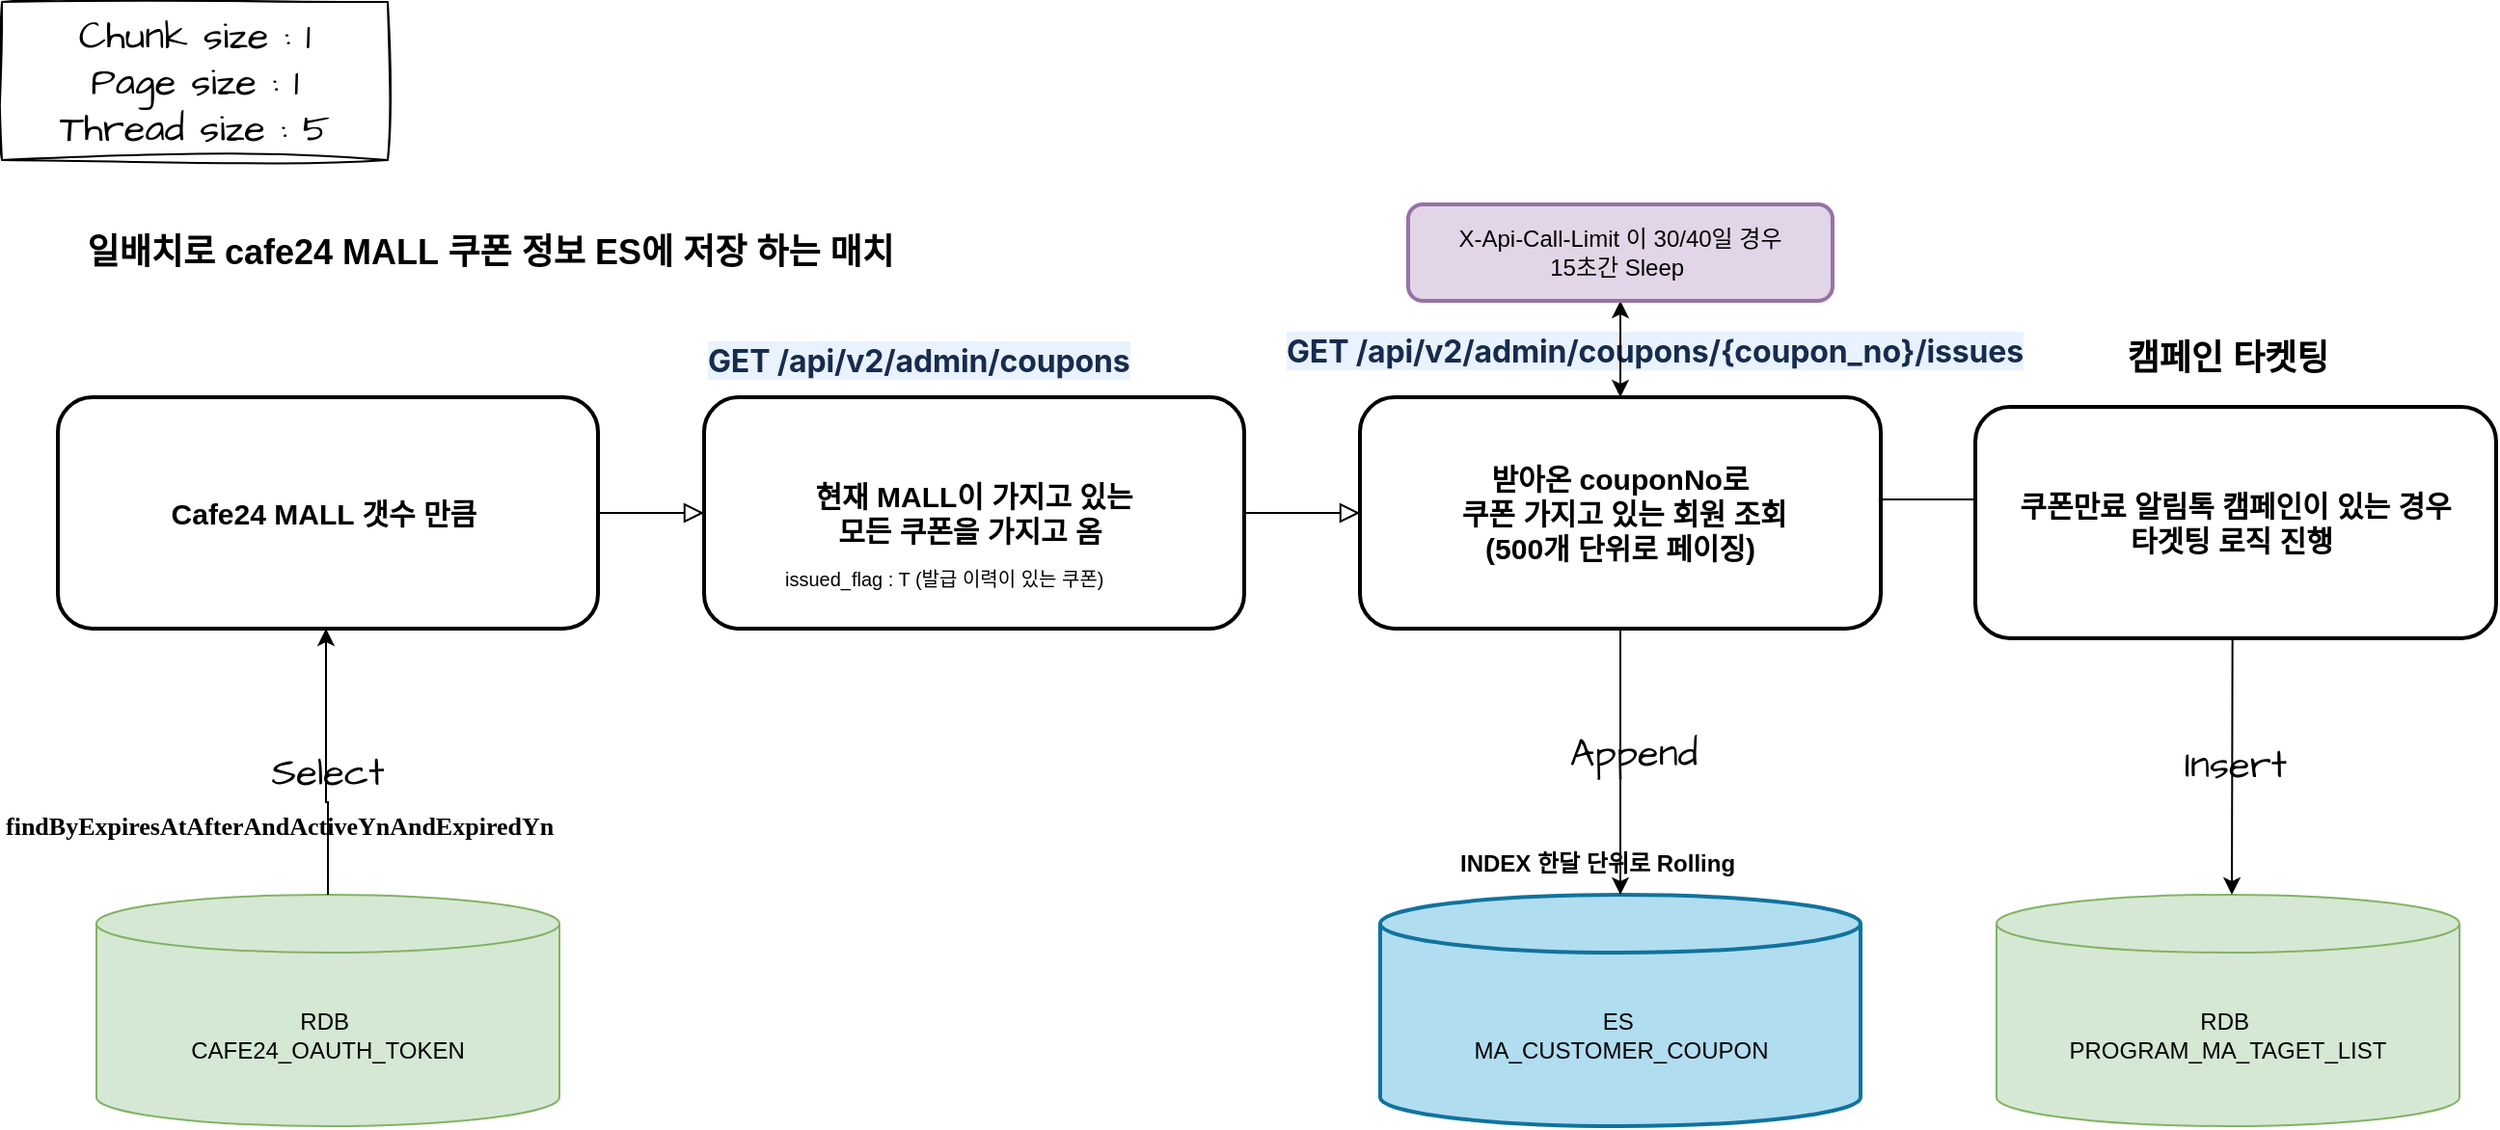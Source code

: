 <mxfile version="24.2.5" type="github">
  <diagram name="페이지-1" id="L76KYFS6m3szZcxJ2I_A">
    <mxGraphModel dx="1687" dy="2077" grid="1" gridSize="10" guides="1" tooltips="1" connect="1" arrows="1" fold="1" page="1" pageScale="1" pageWidth="827" pageHeight="1169" math="0" shadow="0">
      <root>
        <mxCell id="0" />
        <mxCell id="1" parent="0" />
        <mxCell id="_0Sq9OXk9K78qEpdIgP7-29" value="" style="rounded=0;html=1;jettySize=auto;orthogonalLoop=1;fontSize=11;endArrow=block;endFill=0;endSize=8;strokeWidth=1;shadow=0;labelBackgroundColor=none;edgeStyle=orthogonalEdgeStyle;fontColor=default;exitX=1;exitY=0.5;exitDx=0;exitDy=0;entryX=0;entryY=0.5;entryDx=0;entryDy=0;" edge="1" parent="1" source="_0Sq9OXk9K78qEpdIgP7-30" target="_0Sq9OXk9K78qEpdIgP7-32">
          <mxGeometry relative="1" as="geometry">
            <mxPoint x="744" y="-902" as="targetPoint" />
            <mxPoint x="654" y="-935" as="sourcePoint" />
          </mxGeometry>
        </mxCell>
        <mxCell id="_0Sq9OXk9K78qEpdIgP7-30" value="&lt;b style=&quot;font-size: 15px;&quot;&gt;현재 MALL이 가지고 있는 &lt;br style=&quot;font-size: 15px;&quot;&gt;모든 쿠폰을 가지고 옴&amp;nbsp;&lt;/b&gt;" style="rounded=1;whiteSpace=wrap;html=1;fontSize=15;glass=0;strokeWidth=2;shadow=0;labelBackgroundColor=none;" vertex="1" parent="1">
          <mxGeometry x="414" y="-945" width="280" height="120" as="geometry" />
        </mxCell>
        <mxCell id="_0Sq9OXk9K78qEpdIgP7-31" value="" style="edgeStyle=orthogonalEdgeStyle;rounded=0;orthogonalLoop=1;jettySize=auto;html=1;" edge="1" parent="1" source="_0Sq9OXk9K78qEpdIgP7-32" target="_0Sq9OXk9K78qEpdIgP7-47">
          <mxGeometry relative="1" as="geometry" />
        </mxCell>
        <mxCell id="_0Sq9OXk9K78qEpdIgP7-32" value="&lt;b style=&quot;font-size: 15px;&quot;&gt;받아온 couponNo로&lt;br style=&quot;font-size: 15px;&quot;&gt;&amp;nbsp;쿠폰 가지고 있는 회원 조회&lt;br style=&quot;font-size: 15px;&quot;&gt;&amp;nbsp;(500개 단위로 페이징)&amp;nbsp;&lt;/b&gt;" style="rounded=1;whiteSpace=wrap;html=1;fontSize=15;glass=0;strokeWidth=2;shadow=0;labelBackgroundColor=none;" vertex="1" parent="1">
          <mxGeometry x="754" y="-945" width="270" height="120" as="geometry" />
        </mxCell>
        <mxCell id="_0Sq9OXk9K78qEpdIgP7-33" value="&lt;strong data-renderer-mark=&quot;true&quot; style=&quot;color: rgb(23, 43, 77); font-family: -apple-system, BlinkMacSystemFont, &amp;quot;Segoe UI&amp;quot;, Roboto, Oxygen, Ubuntu, &amp;quot;Fira Sans&amp;quot;, &amp;quot;Droid Sans&amp;quot;, &amp;quot;Helvetica Neue&amp;quot;, sans-serif; font-size: 16px; font-style: normal; font-variant-ligatures: normal; font-variant-caps: normal; letter-spacing: -0.08px; orphans: 2; text-align: start; text-indent: 0px; text-transform: none; widows: 2; word-spacing: 0px; -webkit-text-stroke-width: 0px; background-color: rgb(233, 242, 255); text-decoration-thickness: initial; text-decoration-style: initial; text-decoration-color: initial;&quot;&gt;GET /api/v2/admin/coupons/{coupon_no}/issues&lt;/strong&gt;" style="text;whiteSpace=wrap;html=1;" vertex="1" parent="1">
          <mxGeometry x="714" y="-985" width="400" height="50" as="geometry" />
        </mxCell>
        <mxCell id="_0Sq9OXk9K78qEpdIgP7-34" value="&lt;strong data-renderer-mark=&quot;true&quot; style=&quot;color: rgb(23, 43, 77); font-family: -apple-system, BlinkMacSystemFont, &amp;quot;Segoe UI&amp;quot;, Roboto, Oxygen, Ubuntu, &amp;quot;Fira Sans&amp;quot;, &amp;quot;Droid Sans&amp;quot;, &amp;quot;Helvetica Neue&amp;quot;, sans-serif; font-size: 16px; font-style: normal; font-variant-ligatures: normal; font-variant-caps: normal; letter-spacing: -0.08px; orphans: 2; text-align: start; text-indent: 0px; text-transform: none; widows: 2; word-spacing: 0px; -webkit-text-stroke-width: 0px; background-color: rgb(233, 242, 255); text-decoration-thickness: initial; text-decoration-style: initial; text-decoration-color: initial;&quot;&gt;GET /api/v2/admin/coupons&lt;/strong&gt;" style="text;whiteSpace=wrap;html=1;" vertex="1" parent="1">
          <mxGeometry x="414" y="-980" width="240" height="40" as="geometry" />
        </mxCell>
        <mxCell id="_0Sq9OXk9K78qEpdIgP7-35" value="ES&amp;nbsp;&lt;br&gt;MA_CUSTOMER_COUPON" style="shape=cylinder3;whiteSpace=wrap;html=1;boundedLbl=1;backgroundOutline=1;size=15;strokeWidth=2;labelBackgroundColor=none;fillColor=#b1ddf0;strokeColor=#10739e;" vertex="1" parent="1">
          <mxGeometry x="764.5" y="-687" width="249" height="120" as="geometry" />
        </mxCell>
        <mxCell id="_0Sq9OXk9K78qEpdIgP7-36" value="&lt;b style=&quot;font-size: 15px;&quot;&gt;Cafe24 MALL 갯수 만큼&amp;nbsp;&lt;/b&gt;" style="rounded=1;whiteSpace=wrap;html=1;fontSize=15;glass=0;strokeWidth=2;shadow=0;labelBackgroundColor=none;" vertex="1" parent="1">
          <mxGeometry x="79" y="-945" width="280" height="120" as="geometry" />
        </mxCell>
        <mxCell id="_0Sq9OXk9K78qEpdIgP7-37" value="" style="rounded=0;html=1;jettySize=auto;orthogonalLoop=1;fontSize=11;endArrow=block;endFill=0;endSize=8;strokeWidth=1;shadow=0;labelBackgroundColor=none;edgeStyle=orthogonalEdgeStyle;fontColor=default;exitX=1;exitY=0.5;exitDx=0;exitDy=0;entryX=0;entryY=0.5;entryDx=0;entryDy=0;" edge="1" parent="1" source="_0Sq9OXk9K78qEpdIgP7-36" target="_0Sq9OXk9K78qEpdIgP7-30">
          <mxGeometry relative="1" as="geometry">
            <mxPoint x="419" y="-897.8" as="targetPoint" />
            <mxPoint x="359" y="-897.8" as="sourcePoint" />
          </mxGeometry>
        </mxCell>
        <mxCell id="_0Sq9OXk9K78qEpdIgP7-38" value="&lt;b&gt;&lt;font style=&quot;font-size: 18px;&quot;&gt;일배치로 cafe24 MALL 쿠폰 정보 ES에 저장 하는 매치&lt;/font&gt;&amp;nbsp;&lt;/b&gt;" style="text;strokeColor=none;align=center;fillColor=none;html=1;verticalAlign=middle;whiteSpace=wrap;rounded=0;" vertex="1" parent="1">
          <mxGeometry x="50" y="-1045" width="510" height="50" as="geometry" />
        </mxCell>
        <mxCell id="_0Sq9OXk9K78qEpdIgP7-39" value="RDB&amp;nbsp;&lt;br&gt;CAFE24_OAUTH_TOKEN" style="shape=cylinder3;whiteSpace=wrap;html=1;boundedLbl=1;backgroundOutline=1;size=15;fillColor=#d5e8d4;strokeColor=#82b366;" vertex="1" parent="1">
          <mxGeometry x="99" y="-687" width="240" height="120" as="geometry" />
        </mxCell>
        <mxCell id="_0Sq9OXk9K78qEpdIgP7-40" value="" style="edgeStyle=orthogonalEdgeStyle;rounded=0;orthogonalLoop=1;jettySize=auto;html=1;exitX=0.5;exitY=0;exitDx=0;exitDy=0;exitPerimeter=0;" edge="1" parent="1" source="_0Sq9OXk9K78qEpdIgP7-39">
          <mxGeometry relative="1" as="geometry">
            <mxPoint x="218.47" y="-705" as="sourcePoint" />
            <mxPoint x="218" y="-825" as="targetPoint" />
            <Array as="points">
              <mxPoint x="219" y="-735" />
            </Array>
          </mxGeometry>
        </mxCell>
        <mxCell id="_0Sq9OXk9K78qEpdIgP7-41" value="&lt;div style=&quot;font-size: 13px;&quot;&gt;&lt;span style=&quot;font-size: 13px;&quot;&gt;findByExpiresAtAfterAndActiveYnAndExpiredYn&lt;/span&gt;&lt;/div&gt;" style="text;whiteSpace=wrap;html=1;fontStyle=1;fontSize=13;fontFamily=Verdana;labelBackgroundColor=none;" vertex="1" parent="1">
          <mxGeometry x="50" y="-737" width="320" height="40" as="geometry" />
        </mxCell>
        <mxCell id="_0Sq9OXk9K78qEpdIgP7-42" value="Select" style="whiteSpace=wrap;html=1;sketch=1;hachureGap=4;jiggle=2;curveFitting=1;fontFamily=Architects Daughter;fontSource=https%3A%2F%2Ffonts.googleapis.com%2Fcss%3Ffamily%3DArchitects%2BDaughter;fontSize=20;strokeColor=none;fillColor=none;" vertex="1" parent="1">
          <mxGeometry x="159" y="-765" width="120" height="28" as="geometry" />
        </mxCell>
        <mxCell id="_0Sq9OXk9K78qEpdIgP7-43" value="&lt;span style=&quot;border-color: var(--border-color); color: rgb(0, 0, 0); font-family: Helvetica; font-style: normal; font-variant-ligatures: normal; font-variant-caps: normal; font-weight: 400; letter-spacing: normal; orphans: 2; text-align: left; text-indent: 0px; text-transform: none; widows: 2; word-spacing: 0px; -webkit-text-stroke-width: 0px; background-color: initial; text-decoration-thickness: initial; text-decoration-style: initial; text-decoration-color: initial; font-size: 10px;&quot;&gt;issued_&lt;/span&gt;&lt;wbr style=&quot;border-color: var(--border-color); color: rgb(0, 0, 0); font-family: Helvetica; font-style: normal; font-variant-ligatures: normal; font-variant-caps: normal; font-weight: 400; letter-spacing: normal; orphans: 2; text-align: left; text-indent: 0px; text-transform: none; widows: 2; word-spacing: 0px; -webkit-text-stroke-width: 0px; background-color: initial; text-decoration-thickness: initial; text-decoration-style: initial; text-decoration-color: initial; font-size: 10px; box-sizing: border-box;&quot;&gt;&lt;span style=&quot;border-color: var(--border-color); color: rgb(0, 0, 0); font-family: Helvetica; font-style: normal; font-variant-ligatures: normal; font-variant-caps: normal; font-weight: 400; letter-spacing: normal; orphans: 2; text-align: left; text-indent: 0px; text-transform: none; widows: 2; word-spacing: 0px; -webkit-text-stroke-width: 0px; text-decoration-thickness: initial; text-decoration-style: initial; text-decoration-color: initial; font-size: 10px; background-color: rgb(251, 252, 253);&quot;&gt;flag : T (발급 이력이 있는 쿠폰)&lt;/span&gt;" style="text;whiteSpace=wrap;html=1;" vertex="1" parent="1">
          <mxGeometry x="454" y="-865" width="200" height="40" as="geometry" />
        </mxCell>
        <mxCell id="_0Sq9OXk9K78qEpdIgP7-44" value="" style="edgeStyle=orthogonalEdgeStyle;rounded=0;orthogonalLoop=1;jettySize=auto;html=1;entryX=0.5;entryY=0;entryDx=0;entryDy=0;exitX=0.5;exitY=1;exitDx=0;exitDy=0;entryPerimeter=0;" edge="1" parent="1" source="_0Sq9OXk9K78qEpdIgP7-32" target="_0Sq9OXk9K78qEpdIgP7-35">
          <mxGeometry relative="1" as="geometry">
            <mxPoint x="764.53" y="-460" as="sourcePoint" />
            <mxPoint x="764" y="-755" as="targetPoint" />
          </mxGeometry>
        </mxCell>
        <mxCell id="_0Sq9OXk9K78qEpdIgP7-45" value="&lt;font style=&quot;font-size: 12px;&quot;&gt;&lt;b&gt;INDEX 한달 단위로 Rolling&amp;nbsp;&lt;/b&gt;&lt;/font&gt;" style="text;whiteSpace=wrap;html=1;" vertex="1" parent="1">
          <mxGeometry x="804" y="-717" width="200" height="40" as="geometry" />
        </mxCell>
        <mxCell id="_0Sq9OXk9K78qEpdIgP7-46" value="" style="edgeStyle=orthogonalEdgeStyle;rounded=0;orthogonalLoop=1;jettySize=auto;html=1;" edge="1" parent="1" source="_0Sq9OXk9K78qEpdIgP7-47" target="_0Sq9OXk9K78qEpdIgP7-32">
          <mxGeometry relative="1" as="geometry" />
        </mxCell>
        <mxCell id="_0Sq9OXk9K78qEpdIgP7-47" value="X-Api-Call-Limit 이 30/40일 경우&lt;br&gt;15초간 Sleep&amp;nbsp;" style="whiteSpace=wrap;html=1;rounded=1;glass=0;strokeWidth=2;shadow=0;labelBackgroundColor=none;fillColor=#e1d5e7;strokeColor=#9673a6;" vertex="1" parent="1">
          <mxGeometry x="779" y="-1045" width="220" height="50" as="geometry" />
        </mxCell>
        <mxCell id="_0Sq9OXk9K78qEpdIgP7-48" value="Append" style="whiteSpace=wrap;html=1;sketch=1;hachureGap=4;jiggle=2;curveFitting=1;fontFamily=Architects Daughter;fontSource=https%3A%2F%2Ffonts.googleapis.com%2Fcss%3Ffamily%3DArchitects%2BDaughter;fontSize=20;strokeColor=none;fillColor=none;" vertex="1" parent="1">
          <mxGeometry x="804" y="-775" width="184" height="28" as="geometry" />
        </mxCell>
        <mxCell id="_0Sq9OXk9K78qEpdIgP7-49" value="Insert" style="whiteSpace=wrap;html=1;sketch=1;hachureGap=4;jiggle=2;curveFitting=1;fontFamily=Architects Daughter;fontSource=https%3A%2F%2Ffonts.googleapis.com%2Fcss%3Ffamily%3DArchitects%2BDaughter;fontSize=20;strokeColor=none;fillColor=none;" vertex="1" parent="1">
          <mxGeometry x="1116" y="-769" width="184" height="28" as="geometry" />
        </mxCell>
        <mxCell id="_0Sq9OXk9K78qEpdIgP7-50" value="RDB&amp;nbsp;&lt;br&gt;PROGRAM_MA_TAGET_LIST" style="shape=cylinder3;whiteSpace=wrap;html=1;boundedLbl=1;backgroundOutline=1;size=15;fillColor=#d5e8d4;strokeColor=#82b366;" vertex="1" parent="1">
          <mxGeometry x="1084" y="-687" width="240" height="120" as="geometry" />
        </mxCell>
        <mxCell id="_0Sq9OXk9K78qEpdIgP7-51" value="" style="edgeStyle=orthogonalEdgeStyle;rounded=0;orthogonalLoop=1;jettySize=auto;html=1;entryX=0.5;entryY=0;entryDx=0;entryDy=0;exitX=0.996;exitY=0.442;exitDx=0;exitDy=0;entryPerimeter=0;exitPerimeter=0;" edge="1" parent="1" source="_0Sq9OXk9K78qEpdIgP7-32">
          <mxGeometry relative="1" as="geometry">
            <mxPoint x="1206" y="-825" as="sourcePoint" />
            <mxPoint x="1206" y="-687" as="targetPoint" />
          </mxGeometry>
        </mxCell>
        <mxCell id="_0Sq9OXk9K78qEpdIgP7-52" value="&lt;b&gt;쿠폰만료 알림톡 캠페인이 있는 경우&lt;br&gt;타겟팅 로직 진행&amp;nbsp;&lt;br&gt;&lt;/b&gt;" style="rounded=1;whiteSpace=wrap;html=1;fontSize=15;glass=0;strokeWidth=2;shadow=0;labelBackgroundColor=none;" vertex="1" parent="1">
          <mxGeometry x="1073" y="-940" width="270" height="120" as="geometry" />
        </mxCell>
        <mxCell id="_0Sq9OXk9K78qEpdIgP7-53" value="&lt;span style=&quot;font-size: 18px;&quot;&gt;&lt;b&gt;캠페인 타켓팅&lt;br&gt;&lt;/b&gt;&lt;/span&gt;" style="text;strokeColor=none;align=center;fillColor=none;html=1;verticalAlign=middle;whiteSpace=wrap;rounded=0;" vertex="1" parent="1">
          <mxGeometry x="1104" y="-990" width="200" height="50" as="geometry" />
        </mxCell>
        <mxCell id="_0Sq9OXk9K78qEpdIgP7-54" value="Chunk size : 1&lt;br&gt;Page size : 1&lt;br&gt;Thread size : 5" style="rounded=0;whiteSpace=wrap;html=1;sketch=1;hachureGap=4;jiggle=2;curveFitting=1;fontFamily=Architects Daughter;fontSource=https%3A%2F%2Ffonts.googleapis.com%2Fcss%3Ffamily%3DArchitects%2BDaughter;fontSize=20;" vertex="1" parent="1">
          <mxGeometry x="50" y="-1150" width="200" height="82" as="geometry" />
        </mxCell>
      </root>
    </mxGraphModel>
  </diagram>
</mxfile>
